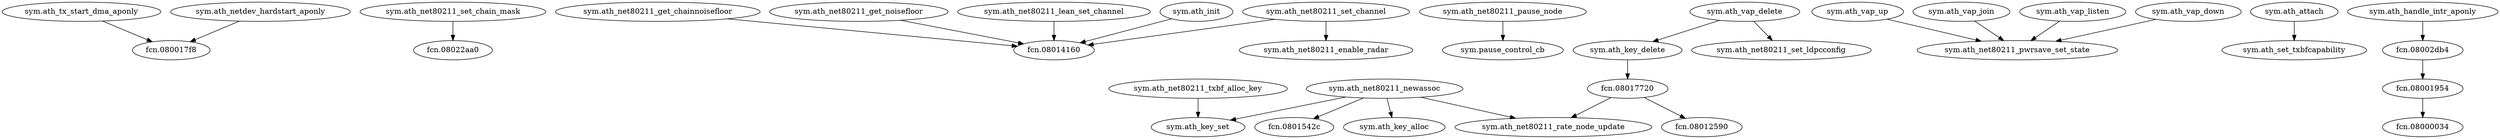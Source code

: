 digraph code {
  "0x0800011c" [label="sym.ath_tx_start_dma_aponly"];
  "0x0800011c" -> "0x080017f8";
  "0x080017f8" [label="fcn.080017f8"];
  "0x080115c0" [label="sym.ath_net80211_set_chain_mask"];
  "0x080115c0" -> "0x08022aa0";
  "0x08022aa0" [label="fcn.08022aa0"];
  "0x0801419c" [label="sym.ath_net80211_get_chainnoisefloor"];
  "0x0801419c" -> "0x08014160";
  "0x08014160" [label="fcn.08014160"];
  "0x080141e0" [label="sym.ath_net80211_get_noisefloor"];
  "0x080141e0" -> "0x08014160";
  "0x08014160" [label="fcn.08014160"];
  "0x08014e4c" [label="sym.ath_net80211_lean_set_channel"];
  "0x08014e4c" -> "0x08014160";
  "0x08014160" [label="fcn.08014160"];
  "0x08014fcc" [label="sym.ath_net80211_set_channel"];
  "0x08014fcc" -> "0x08014160";
  "0x08014160" [label="fcn.08014160"];
  "0x08014fcc" -> "0x08014f54";
  "0x08014f54" [label="sym.ath_net80211_enable_radar"];
  "0x080156bc" [label="sym.ath_init"];
  "0x080156bc" -> "0x08014160";
  "0x08014160" [label="fcn.08014160"];
  "0x08016854" [label="sym.ath_net80211_pause_node"];
  "0x08016854" -> "0x0801674c";
  "0x0801674c" [label="sym.pause_control_cb"];
  "0x08017df8" [label="sym.ath_key_delete"];
  "0x08017df8" -> "0x08017720";
  "0x08017720" [label="fcn.08017720"];
  "0x08018208" [label="sym.ath_vap_delete"];
  "0x08018208" -> "0x08017df8";
  "0x08017df8" [label="sym.ath_key_delete"];
  "0x08018208" -> "0x08011d74";
  "0x08011d74" [label="sym.ath_net80211_set_ldpcconfig"];
  "0x08018748" [label="sym.ath_net80211_txbf_alloc_key"];
  "0x08018748" -> "0x080184d0";
  "0x080184d0" [label="sym.ath_key_set"];
  "0x0801dc18" [label="sym.ath_vap_up"];
  "0x0801dc18" -> "0x0801d66c";
  "0x0801d66c" [label="sym.ath_net80211_pwrsave_set_state"];
  "0x0801da78" [label="sym.ath_vap_join"];
  "0x0801da78" -> "0x0801d66c";
  "0x0801d66c" [label="sym.ath_net80211_pwrsave_set_state"];
  "0x0801d9e0" [label="sym.ath_vap_listen"];
  "0x0801d9e0" -> "0x0801d66c";
  "0x0801d66c" [label="sym.ath_net80211_pwrsave_set_state"];
  "0x0801947c" [label="sym.ath_net80211_newassoc"];
  "0x0801947c" -> "0x08017564";
  "0x08017564" [label="sym.ath_net80211_rate_node_update"];
  "0x0801947c" -> "0x0801542c";
  "0x0801542c" [label="fcn.0801542c"];
  "0x0801947c" -> "0x08017040";
  "0x08017040" [label="sym.ath_key_alloc"];
  "0x0801947c" -> "0x080184d0";
  "0x080184d0" [label="sym.ath_key_set"];
  "0x0801d79c" [label="sym.ath_vap_down"];
  "0x0801d79c" -> "0x0801d66c";
  "0x0801d66c" [label="sym.ath_net80211_pwrsave_set_state"];
  "0x0801b42c" [label="sym.ath_attach"];
  "0x0801b42c" -> "0x080116b4";
  "0x080116b4" [label="sym.ath_set_txbfcapability"];
  "0x08008a84" [label="sym.ath_netdev_hardstart_aponly"];
  "0x08008a84" -> "0x080017f8";
  "0x080017f8" [label="fcn.080017f8"];
  "0x08006f5c" [label="sym.ath_handle_intr_aponly"];
  "0x08006f5c" -> "0x08002db4";
  "0x08002db4" [label="fcn.08002db4"];
  "0x08001954" [label="fcn.08001954"];
  "0x08001954" -> "0x08000034";
  "0x08000034" [label="fcn.08000034"];
  "0x08002db4" [label="fcn.08002db4"];
  "0x08002db4" -> "0x08001954";
  "0x08001954" [label="fcn.08001954"];
  "0x08017720" [label="fcn.08017720"];
  "0x08017720" -> "0x08012590";
  "0x08012590" [label="fcn.08012590"];
  "0x08017720" -> "0x08017564";
  "0x08017564" [label="sym.ath_net80211_rate_node_update"];
}